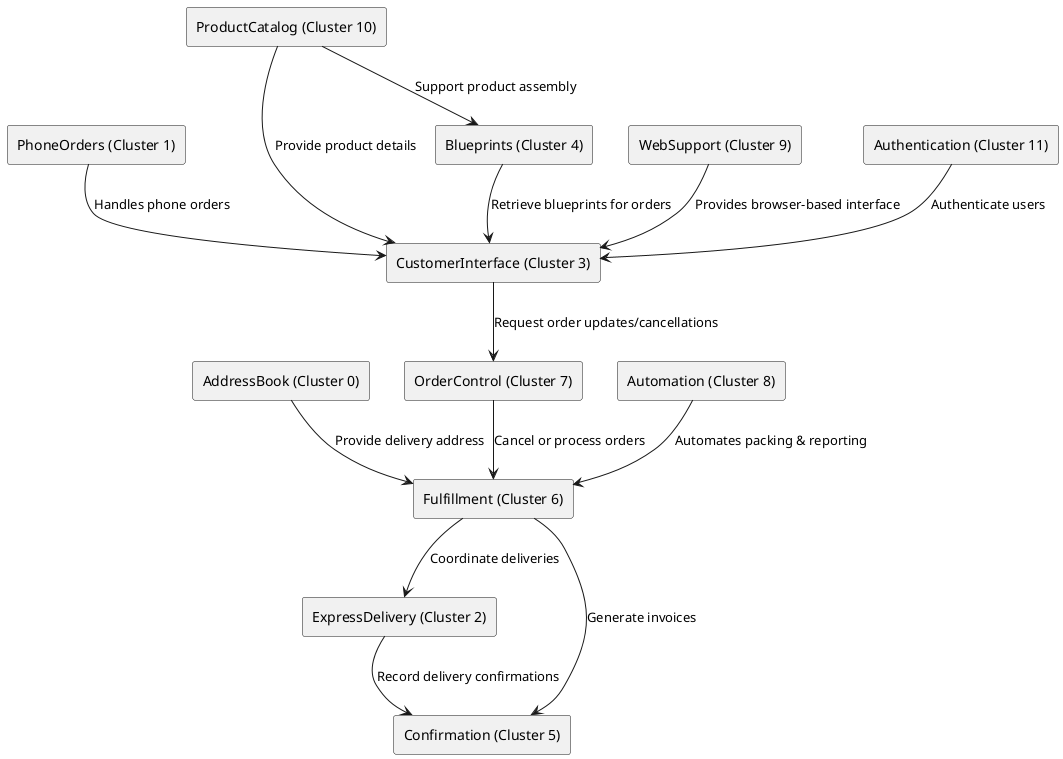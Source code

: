 @startuml
skinparam componentStyle rectangle

' Define components
component AddressBook as "AddressBook (Cluster 0)"
component PhoneOrders as "PhoneOrders (Cluster 1)"
component ExpressDelivery as "ExpressDelivery (Cluster 2)"
component CustomerInterface as "CustomerInterface (Cluster 3)"
component Blueprints as "Blueprints (Cluster 4)"
component Confirmation as "Confirmation (Cluster 5)"
component Fulfillment as "Fulfillment (Cluster 6)"
component OrderControl as "OrderControl (Cluster 7)"
component Automation as "Automation (Cluster 8)"
component WebSupport as "WebSupport (Cluster 9)"
component ProductCatalog as "ProductCatalog (Cluster 10)"
component Authentication as "Authentication (Cluster 11)"

' Define interactions
Authentication --> CustomerInterface : "Authenticate users"
PhoneOrders --> CustomerInterface : "Handles phone orders"
WebSupport --> CustomerInterface : "Provides browser-based interface"
CustomerInterface --> OrderControl : "Request order updates/cancellations"
OrderControl --> Fulfillment : "Cancel or process orders"
Blueprints --> CustomerInterface : "Retrieve blueprints for orders"
ProductCatalog --> CustomerInterface : "Provide product details"
ProductCatalog --> Blueprints : "Support product assembly"
Automation --> Fulfillment : "Automates packing & reporting"
Fulfillment --> Confirmation : "Generate invoices"
Fulfillment --> ExpressDelivery : "Coordinate deliveries"
AddressBook --> Fulfillment : "Provide delivery address"
ExpressDelivery --> Confirmation : "Record delivery confirmations"

@enduml
